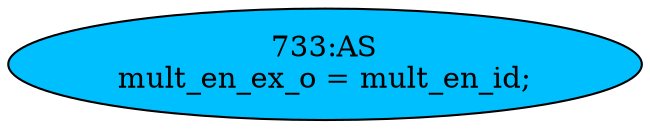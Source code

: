strict digraph "" {
	node [label="\N"];
	"733:AS"	 [ast="<pyverilog.vparser.ast.Assign object at 0x7f2237101950>",
		def_var="['mult_en_ex_o']",
		fillcolor=deepskyblue,
		label="733:AS
mult_en_ex_o = mult_en_id;",
		statements="[]",
		style=filled,
		typ=Assign,
		use_var="['mult_en_id']"];
}
